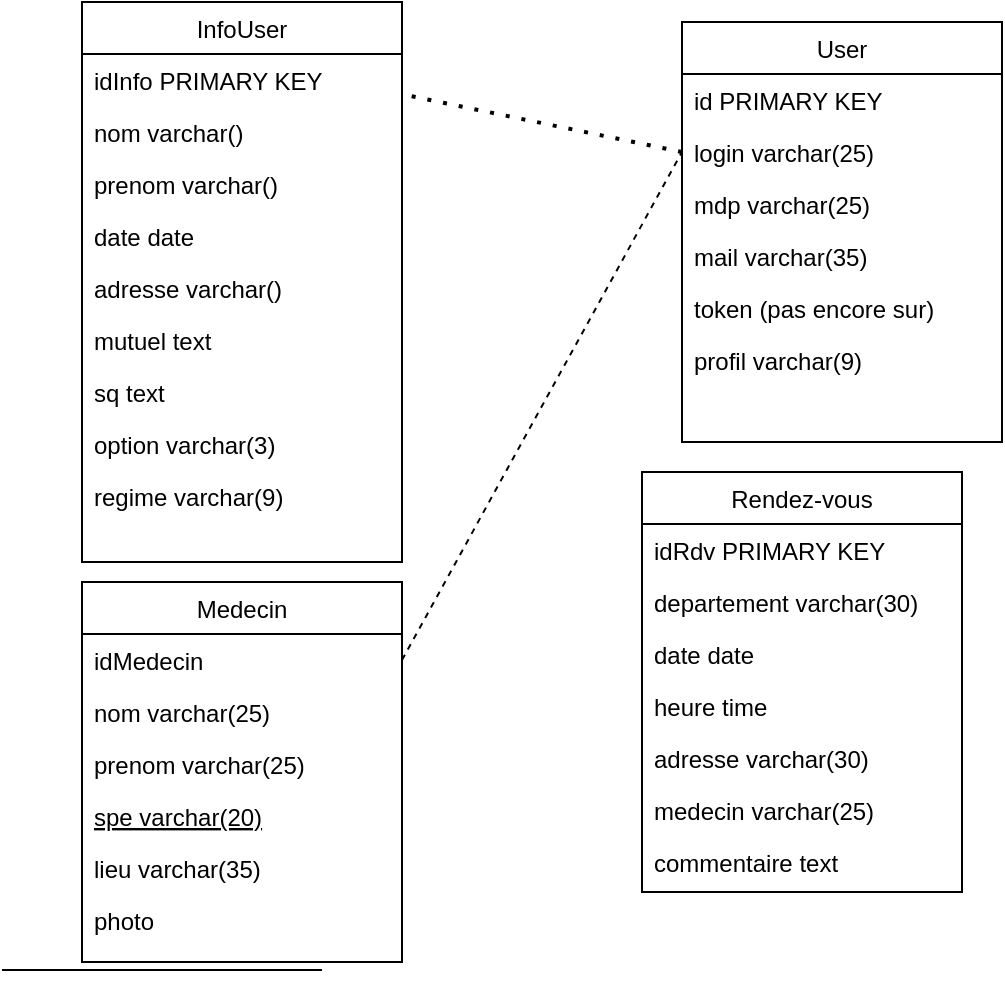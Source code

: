 <mxfile version="13.6.9" type="device"><diagram id="C5RBs43oDa-KdzZeNtuy" name="Page-1"><mxGraphModel dx="742" dy="438" grid="1" gridSize="10" guides="1" tooltips="1" connect="1" arrows="1" fold="1" page="1" pageScale="1" pageWidth="827" pageHeight="1169" math="0" shadow="0"><root><mxCell id="WIyWlLk6GJQsqaUBKTNV-0"/><mxCell id="WIyWlLk6GJQsqaUBKTNV-1" parent="WIyWlLk6GJQsqaUBKTNV-0"/><mxCell id="zkfFHV4jXpPFQw0GAbJ--17" value="User" style="swimlane;fontStyle=0;align=center;verticalAlign=top;childLayout=stackLayout;horizontal=1;startSize=26;horizontalStack=0;resizeParent=1;resizeLast=0;collapsible=1;marginBottom=0;rounded=0;shadow=0;strokeWidth=1;" parent="WIyWlLk6GJQsqaUBKTNV-1" vertex="1"><mxGeometry x="640" y="150" width="160" height="210" as="geometry"><mxRectangle x="508" y="120" width="160" height="26" as="alternateBounds"/></mxGeometry></mxCell><mxCell id="Ymh1NTIfrjpVhP6gSzJs-11" value="id PRIMARY KEY" style="text;align=left;verticalAlign=top;spacingLeft=4;spacingRight=4;overflow=hidden;rotatable=0;points=[[0,0.5],[1,0.5]];portConstraint=eastwest;" parent="zkfFHV4jXpPFQw0GAbJ--17" vertex="1"><mxGeometry y="26" width="160" height="26" as="geometry"/></mxCell><mxCell id="Ymh1NTIfrjpVhP6gSzJs-36" value="login varchar(25)" style="text;align=left;verticalAlign=top;spacingLeft=4;spacingRight=4;overflow=hidden;rotatable=0;points=[[0,0.5],[1,0.5]];portConstraint=eastwest;" parent="zkfFHV4jXpPFQw0GAbJ--17" vertex="1"><mxGeometry y="52" width="160" height="26" as="geometry"/></mxCell><mxCell id="Ymh1NTIfrjpVhP6gSzJs-12" value="mdp varchar(25)" style="text;align=left;verticalAlign=top;spacingLeft=4;spacingRight=4;overflow=hidden;rotatable=0;points=[[0,0.5],[1,0.5]];portConstraint=eastwest;" parent="zkfFHV4jXpPFQw0GAbJ--17" vertex="1"><mxGeometry y="78" width="160" height="26" as="geometry"/></mxCell><mxCell id="Ymh1NTIfrjpVhP6gSzJs-37" value="mail varchar(35)" style="text;align=left;verticalAlign=top;spacingLeft=4;spacingRight=4;overflow=hidden;rotatable=0;points=[[0,0.5],[1,0.5]];portConstraint=eastwest;" parent="zkfFHV4jXpPFQw0GAbJ--17" vertex="1"><mxGeometry y="104" width="160" height="26" as="geometry"/></mxCell><mxCell id="Ymh1NTIfrjpVhP6gSzJs-18" value="token (pas encore sur)" style="text;align=left;verticalAlign=top;spacingLeft=4;spacingRight=4;overflow=hidden;rotatable=0;points=[[0,0.5],[1,0.5]];portConstraint=eastwest;" parent="zkfFHV4jXpPFQw0GAbJ--17" vertex="1"><mxGeometry y="130" width="160" height="26" as="geometry"/></mxCell><mxCell id="Ymh1NTIfrjpVhP6gSzJs-16" value="profil varchar(9)" style="text;align=left;verticalAlign=top;spacingLeft=4;spacingRight=4;overflow=hidden;rotatable=0;points=[[0,0.5],[1,0.5]];portConstraint=eastwest;" parent="zkfFHV4jXpPFQw0GAbJ--17" vertex="1"><mxGeometry y="156" width="160" height="26" as="geometry"/></mxCell><mxCell id="Ymh1NTIfrjpVhP6gSzJs-19" value="InfoUser" style="swimlane;fontStyle=0;align=center;verticalAlign=top;childLayout=stackLayout;horizontal=1;startSize=26;horizontalStack=0;resizeParent=1;resizeLast=0;collapsible=1;marginBottom=0;rounded=0;shadow=0;strokeWidth=1;" parent="WIyWlLk6GJQsqaUBKTNV-1" vertex="1"><mxGeometry x="340" y="140" width="160" height="280" as="geometry"><mxRectangle x="508" y="120" width="160" height="26" as="alternateBounds"/></mxGeometry></mxCell><mxCell id="Ymh1NTIfrjpVhP6gSzJs-20" value="idInfo PRIMARY KEY" style="text;align=left;verticalAlign=top;spacingLeft=4;spacingRight=4;overflow=hidden;rotatable=0;points=[[0,0.5],[1,0.5]];portConstraint=eastwest;" parent="Ymh1NTIfrjpVhP6gSzJs-19" vertex="1"><mxGeometry y="26" width="160" height="26" as="geometry"/></mxCell><mxCell id="sNq7vBt1VHFMYcA1jeLN-11" value="nom varchar()" style="text;align=left;verticalAlign=top;spacingLeft=4;spacingRight=4;overflow=hidden;rotatable=0;points=[[0,0.5],[1,0.5]];portConstraint=eastwest;" vertex="1" parent="Ymh1NTIfrjpVhP6gSzJs-19"><mxGeometry y="52" width="160" height="26" as="geometry"/></mxCell><mxCell id="Ymh1NTIfrjpVhP6gSzJs-21" value="prenom varchar()" style="text;align=left;verticalAlign=top;spacingLeft=4;spacingRight=4;overflow=hidden;rotatable=0;points=[[0,0.5],[1,0.5]];portConstraint=eastwest;rounded=0;shadow=0;html=0;" parent="Ymh1NTIfrjpVhP6gSzJs-19" vertex="1"><mxGeometry y="78" width="160" height="26" as="geometry"/></mxCell><mxCell id="Ymh1NTIfrjpVhP6gSzJs-22" value="date date" style="text;align=left;verticalAlign=top;spacingLeft=4;spacingRight=4;overflow=hidden;rotatable=0;points=[[0,0.5],[1,0.5]];portConstraint=eastwest;rounded=0;shadow=0;html=0;" parent="Ymh1NTIfrjpVhP6gSzJs-19" vertex="1"><mxGeometry y="104" width="160" height="26" as="geometry"/></mxCell><mxCell id="Ymh1NTIfrjpVhP6gSzJs-24" value="adresse varchar()" style="text;align=left;verticalAlign=top;spacingLeft=4;spacingRight=4;overflow=hidden;rotatable=0;points=[[0,0.5],[1,0.5]];portConstraint=eastwest;rounded=0;shadow=0;html=0;" parent="Ymh1NTIfrjpVhP6gSzJs-19" vertex="1"><mxGeometry y="130" width="160" height="26" as="geometry"/></mxCell><mxCell id="Ymh1NTIfrjpVhP6gSzJs-25" value="mutuel text&#10;" style="text;align=left;verticalAlign=top;spacingLeft=4;spacingRight=4;overflow=hidden;rotatable=0;points=[[0,0.5],[1,0.5]];portConstraint=eastwest;" parent="Ymh1NTIfrjpVhP6gSzJs-19" vertex="1"><mxGeometry y="156" width="160" height="26" as="geometry"/></mxCell><mxCell id="Ymh1NTIfrjpVhP6gSzJs-26" value="sq text" style="text;align=left;verticalAlign=top;spacingLeft=4;spacingRight=4;overflow=hidden;rotatable=0;points=[[0,0.5],[1,0.5]];portConstraint=eastwest;" parent="Ymh1NTIfrjpVhP6gSzJs-19" vertex="1"><mxGeometry y="182" width="160" height="26" as="geometry"/></mxCell><mxCell id="Ymh1NTIfrjpVhP6gSzJs-27" value="option varchar(3)" style="text;align=left;verticalAlign=top;spacingLeft=4;spacingRight=4;overflow=hidden;rotatable=0;points=[[0,0.5],[1,0.5]];portConstraint=eastwest;" parent="Ymh1NTIfrjpVhP6gSzJs-19" vertex="1"><mxGeometry y="208" width="160" height="26" as="geometry"/></mxCell><mxCell id="Ymh1NTIfrjpVhP6gSzJs-28" value="regime varchar(9)" style="text;align=left;verticalAlign=top;spacingLeft=4;spacingRight=4;overflow=hidden;rotatable=0;points=[[0,0.5],[1,0.5]];portConstraint=eastwest;" parent="Ymh1NTIfrjpVhP6gSzJs-19" vertex="1"><mxGeometry y="234" width="160" height="26" as="geometry"/></mxCell><mxCell id="zkfFHV4jXpPFQw0GAbJ--9" value="" style="line;html=1;strokeWidth=1;align=left;verticalAlign=middle;spacingTop=-1;spacingLeft=3;spacingRight=3;rotatable=0;labelPosition=right;points=[];portConstraint=eastwest;" parent="WIyWlLk6GJQsqaUBKTNV-1" vertex="1"><mxGeometry x="300" y="620" width="160" height="8" as="geometry"/></mxCell><mxCell id="Ymh1NTIfrjpVhP6gSzJs-35" value="" style="endArrow=none;dashed=1;html=1;dashPattern=1 3;strokeWidth=2;exitX=0;exitY=0.5;exitDx=0;exitDy=0;entryX=0.996;entryY=0.769;entryDx=0;entryDy=0;entryPerimeter=0;" parent="WIyWlLk6GJQsqaUBKTNV-1" source="Ymh1NTIfrjpVhP6gSzJs-36" target="Ymh1NTIfrjpVhP6gSzJs-20" edge="1"><mxGeometry width="50" height="50" relative="1" as="geometry"><mxPoint x="600" y="380" as="sourcePoint"/><mxPoint x="460" y="320" as="targetPoint"/></mxGeometry></mxCell><mxCell id="sNq7vBt1VHFMYcA1jeLN-0" value="" style="endArrow=none;dashed=1;html=1;entryX=0;entryY=0.5;entryDx=0;entryDy=0;exitX=1;exitY=0.5;exitDx=0;exitDy=0;" edge="1" parent="WIyWlLk6GJQsqaUBKTNV-1" source="zkfFHV4jXpPFQw0GAbJ--7" target="Ymh1NTIfrjpVhP6gSzJs-36"><mxGeometry width="50" height="50" relative="1" as="geometry"><mxPoint x="560" y="390" as="sourcePoint"/><mxPoint x="610" y="340" as="targetPoint"/></mxGeometry></mxCell><mxCell id="zkfFHV4jXpPFQw0GAbJ--6" value="Medecin" style="swimlane;fontStyle=0;align=center;verticalAlign=top;childLayout=stackLayout;horizontal=1;startSize=26;horizontalStack=0;resizeParent=1;resizeLast=0;collapsible=1;marginBottom=0;rounded=0;shadow=0;strokeWidth=1;" parent="WIyWlLk6GJQsqaUBKTNV-1" vertex="1"><mxGeometry x="340" y="430" width="160" height="190" as="geometry"><mxRectangle x="130" y="380" width="160" height="26" as="alternateBounds"/></mxGeometry></mxCell><mxCell id="zkfFHV4jXpPFQw0GAbJ--7" value="idMedecin" style="text;align=left;verticalAlign=top;spacingLeft=4;spacingRight=4;overflow=hidden;rotatable=0;points=[[0,0.5],[1,0.5]];portConstraint=eastwest;" parent="zkfFHV4jXpPFQw0GAbJ--6" vertex="1"><mxGeometry y="26" width="160" height="26" as="geometry"/></mxCell><mxCell id="sNq7vBt1VHFMYcA1jeLN-10" value="nom varchar(25)" style="text;align=left;verticalAlign=top;spacingLeft=4;spacingRight=4;overflow=hidden;rotatable=0;points=[[0,0.5],[1,0.5]];portConstraint=eastwest;" vertex="1" parent="zkfFHV4jXpPFQw0GAbJ--6"><mxGeometry y="52" width="160" height="26" as="geometry"/></mxCell><mxCell id="zkfFHV4jXpPFQw0GAbJ--8" value="prenom varchar(25)" style="text;align=left;verticalAlign=top;spacingLeft=4;spacingRight=4;overflow=hidden;rotatable=0;points=[[0,0.5],[1,0.5]];portConstraint=eastwest;rounded=0;shadow=0;html=0;" parent="zkfFHV4jXpPFQw0GAbJ--6" vertex="1"><mxGeometry y="78" width="160" height="26" as="geometry"/></mxCell><mxCell id="zkfFHV4jXpPFQw0GAbJ--10" value="spe varchar(20)" style="text;align=left;verticalAlign=top;spacingLeft=4;spacingRight=4;overflow=hidden;rotatable=0;points=[[0,0.5],[1,0.5]];portConstraint=eastwest;fontStyle=4" parent="zkfFHV4jXpPFQw0GAbJ--6" vertex="1"><mxGeometry y="104" width="160" height="26" as="geometry"/></mxCell><mxCell id="zkfFHV4jXpPFQw0GAbJ--11" value="lieu varchar(35)" style="text;align=left;verticalAlign=top;spacingLeft=4;spacingRight=4;overflow=hidden;rotatable=0;points=[[0,0.5],[1,0.5]];portConstraint=eastwest;" parent="zkfFHV4jXpPFQw0GAbJ--6" vertex="1"><mxGeometry y="130" width="160" height="26" as="geometry"/></mxCell><mxCell id="sNq7vBt1VHFMYcA1jeLN-9" value="photo" style="text;align=left;verticalAlign=top;spacingLeft=4;spacingRight=4;overflow=hidden;rotatable=0;points=[[0,0.5],[1,0.5]];portConstraint=eastwest;" vertex="1" parent="zkfFHV4jXpPFQw0GAbJ--6"><mxGeometry y="156" width="160" height="26" as="geometry"/></mxCell><mxCell id="sNq7vBt1VHFMYcA1jeLN-1" value="Rendez-vous" style="swimlane;fontStyle=0;align=center;verticalAlign=top;childLayout=stackLayout;horizontal=1;startSize=26;horizontalStack=0;resizeParent=1;resizeLast=0;collapsible=1;marginBottom=0;rounded=0;shadow=0;strokeWidth=1;" vertex="1" parent="WIyWlLk6GJQsqaUBKTNV-1"><mxGeometry x="620" y="375" width="160" height="210" as="geometry"><mxRectangle x="508" y="120" width="160" height="26" as="alternateBounds"/></mxGeometry></mxCell><mxCell id="sNq7vBt1VHFMYcA1jeLN-2" value="idRdv PRIMARY KEY" style="text;align=left;verticalAlign=top;spacingLeft=4;spacingRight=4;overflow=hidden;rotatable=0;points=[[0,0.5],[1,0.5]];portConstraint=eastwest;" vertex="1" parent="sNq7vBt1VHFMYcA1jeLN-1"><mxGeometry y="26" width="160" height="26" as="geometry"/></mxCell><mxCell id="sNq7vBt1VHFMYcA1jeLN-3" value="departement varchar(30)" style="text;align=left;verticalAlign=top;spacingLeft=4;spacingRight=4;overflow=hidden;rotatable=0;points=[[0,0.5],[1,0.5]];portConstraint=eastwest;" vertex="1" parent="sNq7vBt1VHFMYcA1jeLN-1"><mxGeometry y="52" width="160" height="26" as="geometry"/></mxCell><mxCell id="sNq7vBt1VHFMYcA1jeLN-7" value="date date" style="text;align=left;verticalAlign=top;spacingLeft=4;spacingRight=4;overflow=hidden;rotatable=0;points=[[0,0.5],[1,0.5]];portConstraint=eastwest;" vertex="1" parent="sNq7vBt1VHFMYcA1jeLN-1"><mxGeometry y="78" width="160" height="26" as="geometry"/></mxCell><mxCell id="sNq7vBt1VHFMYcA1jeLN-4" value="heure time" style="text;align=left;verticalAlign=top;spacingLeft=4;spacingRight=4;overflow=hidden;rotatable=0;points=[[0,0.5],[1,0.5]];portConstraint=eastwest;" vertex="1" parent="sNq7vBt1VHFMYcA1jeLN-1"><mxGeometry y="104" width="160" height="26" as="geometry"/></mxCell><mxCell id="sNq7vBt1VHFMYcA1jeLN-5" value="adresse varchar(30)" style="text;align=left;verticalAlign=top;spacingLeft=4;spacingRight=4;overflow=hidden;rotatable=0;points=[[0,0.5],[1,0.5]];portConstraint=eastwest;" vertex="1" parent="sNq7vBt1VHFMYcA1jeLN-1"><mxGeometry y="130" width="160" height="26" as="geometry"/></mxCell><mxCell id="sNq7vBt1VHFMYcA1jeLN-6" value="medecin varchar(25)" style="text;align=left;verticalAlign=top;spacingLeft=4;spacingRight=4;overflow=hidden;rotatable=0;points=[[0,0.5],[1,0.5]];portConstraint=eastwest;" vertex="1" parent="sNq7vBt1VHFMYcA1jeLN-1"><mxGeometry y="156" width="160" height="26" as="geometry"/></mxCell><mxCell id="sNq7vBt1VHFMYcA1jeLN-8" value="commentaire text" style="text;align=left;verticalAlign=top;spacingLeft=4;spacingRight=4;overflow=hidden;rotatable=0;points=[[0,0.5],[1,0.5]];portConstraint=eastwest;" vertex="1" parent="sNq7vBt1VHFMYcA1jeLN-1"><mxGeometry y="182" width="160" height="26" as="geometry"/></mxCell></root></mxGraphModel></diagram></mxfile>